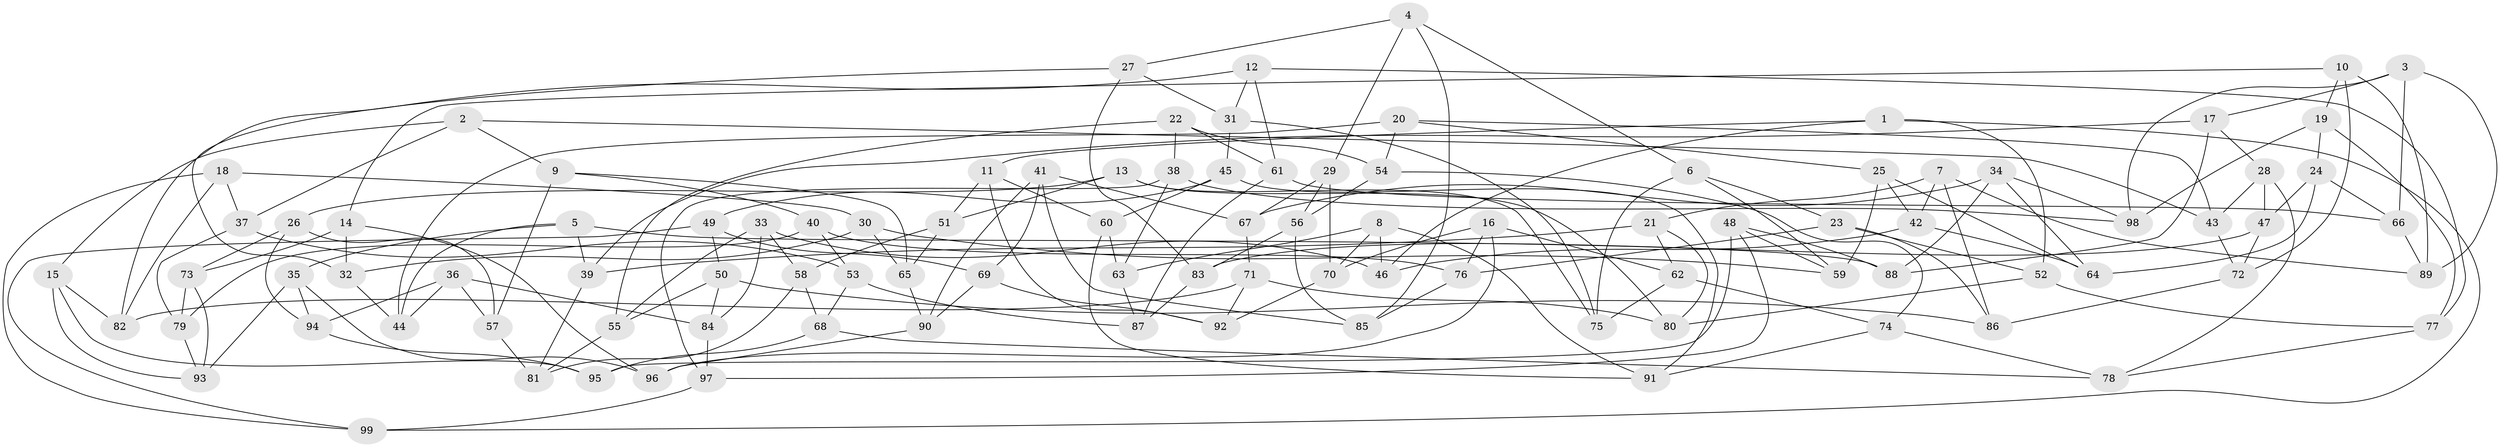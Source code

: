 // coarse degree distribution, {9: 0.05128205128205128, 6: 0.23076923076923078, 8: 0.07692307692307693, 10: 0.05128205128205128, 12: 0.05128205128205128, 7: 0.10256410256410256, 4: 0.3076923076923077, 11: 0.02564102564102564, 14: 0.02564102564102564, 3: 0.05128205128205128, 5: 0.02564102564102564}
// Generated by graph-tools (version 1.1) at 2025/21/03/04/25 18:21:00]
// undirected, 99 vertices, 198 edges
graph export_dot {
graph [start="1"]
  node [color=gray90,style=filled];
  1;
  2;
  3;
  4;
  5;
  6;
  7;
  8;
  9;
  10;
  11;
  12;
  13;
  14;
  15;
  16;
  17;
  18;
  19;
  20;
  21;
  22;
  23;
  24;
  25;
  26;
  27;
  28;
  29;
  30;
  31;
  32;
  33;
  34;
  35;
  36;
  37;
  38;
  39;
  40;
  41;
  42;
  43;
  44;
  45;
  46;
  47;
  48;
  49;
  50;
  51;
  52;
  53;
  54;
  55;
  56;
  57;
  58;
  59;
  60;
  61;
  62;
  63;
  64;
  65;
  66;
  67;
  68;
  69;
  70;
  71;
  72;
  73;
  74;
  75;
  76;
  77;
  78;
  79;
  80;
  81;
  82;
  83;
  84;
  85;
  86;
  87;
  88;
  89;
  90;
  91;
  92;
  93;
  94;
  95;
  96;
  97;
  98;
  99;
  1 -- 11;
  1 -- 46;
  1 -- 52;
  1 -- 99;
  2 -- 15;
  2 -- 43;
  2 -- 37;
  2 -- 9;
  3 -- 66;
  3 -- 98;
  3 -- 89;
  3 -- 17;
  4 -- 85;
  4 -- 6;
  4 -- 27;
  4 -- 29;
  5 -- 35;
  5 -- 39;
  5 -- 44;
  5 -- 88;
  6 -- 59;
  6 -- 23;
  6 -- 75;
  7 -- 42;
  7 -- 86;
  7 -- 89;
  7 -- 21;
  8 -- 63;
  8 -- 70;
  8 -- 91;
  8 -- 46;
  9 -- 65;
  9 -- 40;
  9 -- 57;
  10 -- 19;
  10 -- 89;
  10 -- 72;
  10 -- 14;
  11 -- 60;
  11 -- 51;
  11 -- 92;
  12 -- 31;
  12 -- 61;
  12 -- 82;
  12 -- 77;
  13 -- 51;
  13 -- 75;
  13 -- 80;
  13 -- 26;
  14 -- 32;
  14 -- 96;
  14 -- 73;
  15 -- 95;
  15 -- 82;
  15 -- 93;
  16 -- 96;
  16 -- 62;
  16 -- 76;
  16 -- 70;
  17 -- 88;
  17 -- 39;
  17 -- 28;
  18 -- 99;
  18 -- 37;
  18 -- 82;
  18 -- 30;
  19 -- 98;
  19 -- 24;
  19 -- 77;
  20 -- 43;
  20 -- 44;
  20 -- 25;
  20 -- 54;
  21 -- 39;
  21 -- 80;
  21 -- 62;
  22 -- 38;
  22 -- 54;
  22 -- 55;
  22 -- 61;
  23 -- 86;
  23 -- 52;
  23 -- 76;
  24 -- 66;
  24 -- 64;
  24 -- 47;
  25 -- 59;
  25 -- 42;
  25 -- 64;
  26 -- 73;
  26 -- 57;
  26 -- 94;
  27 -- 83;
  27 -- 32;
  27 -- 31;
  28 -- 78;
  28 -- 43;
  28 -- 47;
  29 -- 56;
  29 -- 70;
  29 -- 67;
  30 -- 65;
  30 -- 59;
  30 -- 32;
  31 -- 45;
  31 -- 75;
  32 -- 44;
  33 -- 84;
  33 -- 58;
  33 -- 46;
  33 -- 55;
  34 -- 64;
  34 -- 88;
  34 -- 67;
  34 -- 98;
  35 -- 93;
  35 -- 94;
  35 -- 96;
  36 -- 44;
  36 -- 84;
  36 -- 57;
  36 -- 94;
  37 -- 79;
  37 -- 53;
  38 -- 63;
  38 -- 97;
  38 -- 98;
  39 -- 81;
  40 -- 79;
  40 -- 53;
  40 -- 76;
  41 -- 90;
  41 -- 69;
  41 -- 85;
  41 -- 67;
  42 -- 64;
  42 -- 46;
  43 -- 72;
  45 -- 49;
  45 -- 91;
  45 -- 60;
  47 -- 72;
  47 -- 83;
  48 -- 88;
  48 -- 59;
  48 -- 97;
  48 -- 95;
  49 -- 69;
  49 -- 50;
  49 -- 99;
  50 -- 55;
  50 -- 84;
  50 -- 86;
  51 -- 58;
  51 -- 65;
  52 -- 77;
  52 -- 80;
  53 -- 87;
  53 -- 68;
  54 -- 56;
  54 -- 74;
  55 -- 81;
  56 -- 85;
  56 -- 83;
  57 -- 81;
  58 -- 68;
  58 -- 81;
  60 -- 63;
  60 -- 91;
  61 -- 66;
  61 -- 87;
  62 -- 74;
  62 -- 75;
  63 -- 87;
  65 -- 90;
  66 -- 89;
  67 -- 71;
  68 -- 78;
  68 -- 95;
  69 -- 92;
  69 -- 90;
  70 -- 92;
  71 -- 82;
  71 -- 80;
  71 -- 92;
  72 -- 86;
  73 -- 79;
  73 -- 93;
  74 -- 78;
  74 -- 91;
  76 -- 85;
  77 -- 78;
  79 -- 93;
  83 -- 87;
  84 -- 97;
  90 -- 96;
  94 -- 95;
  97 -- 99;
}
